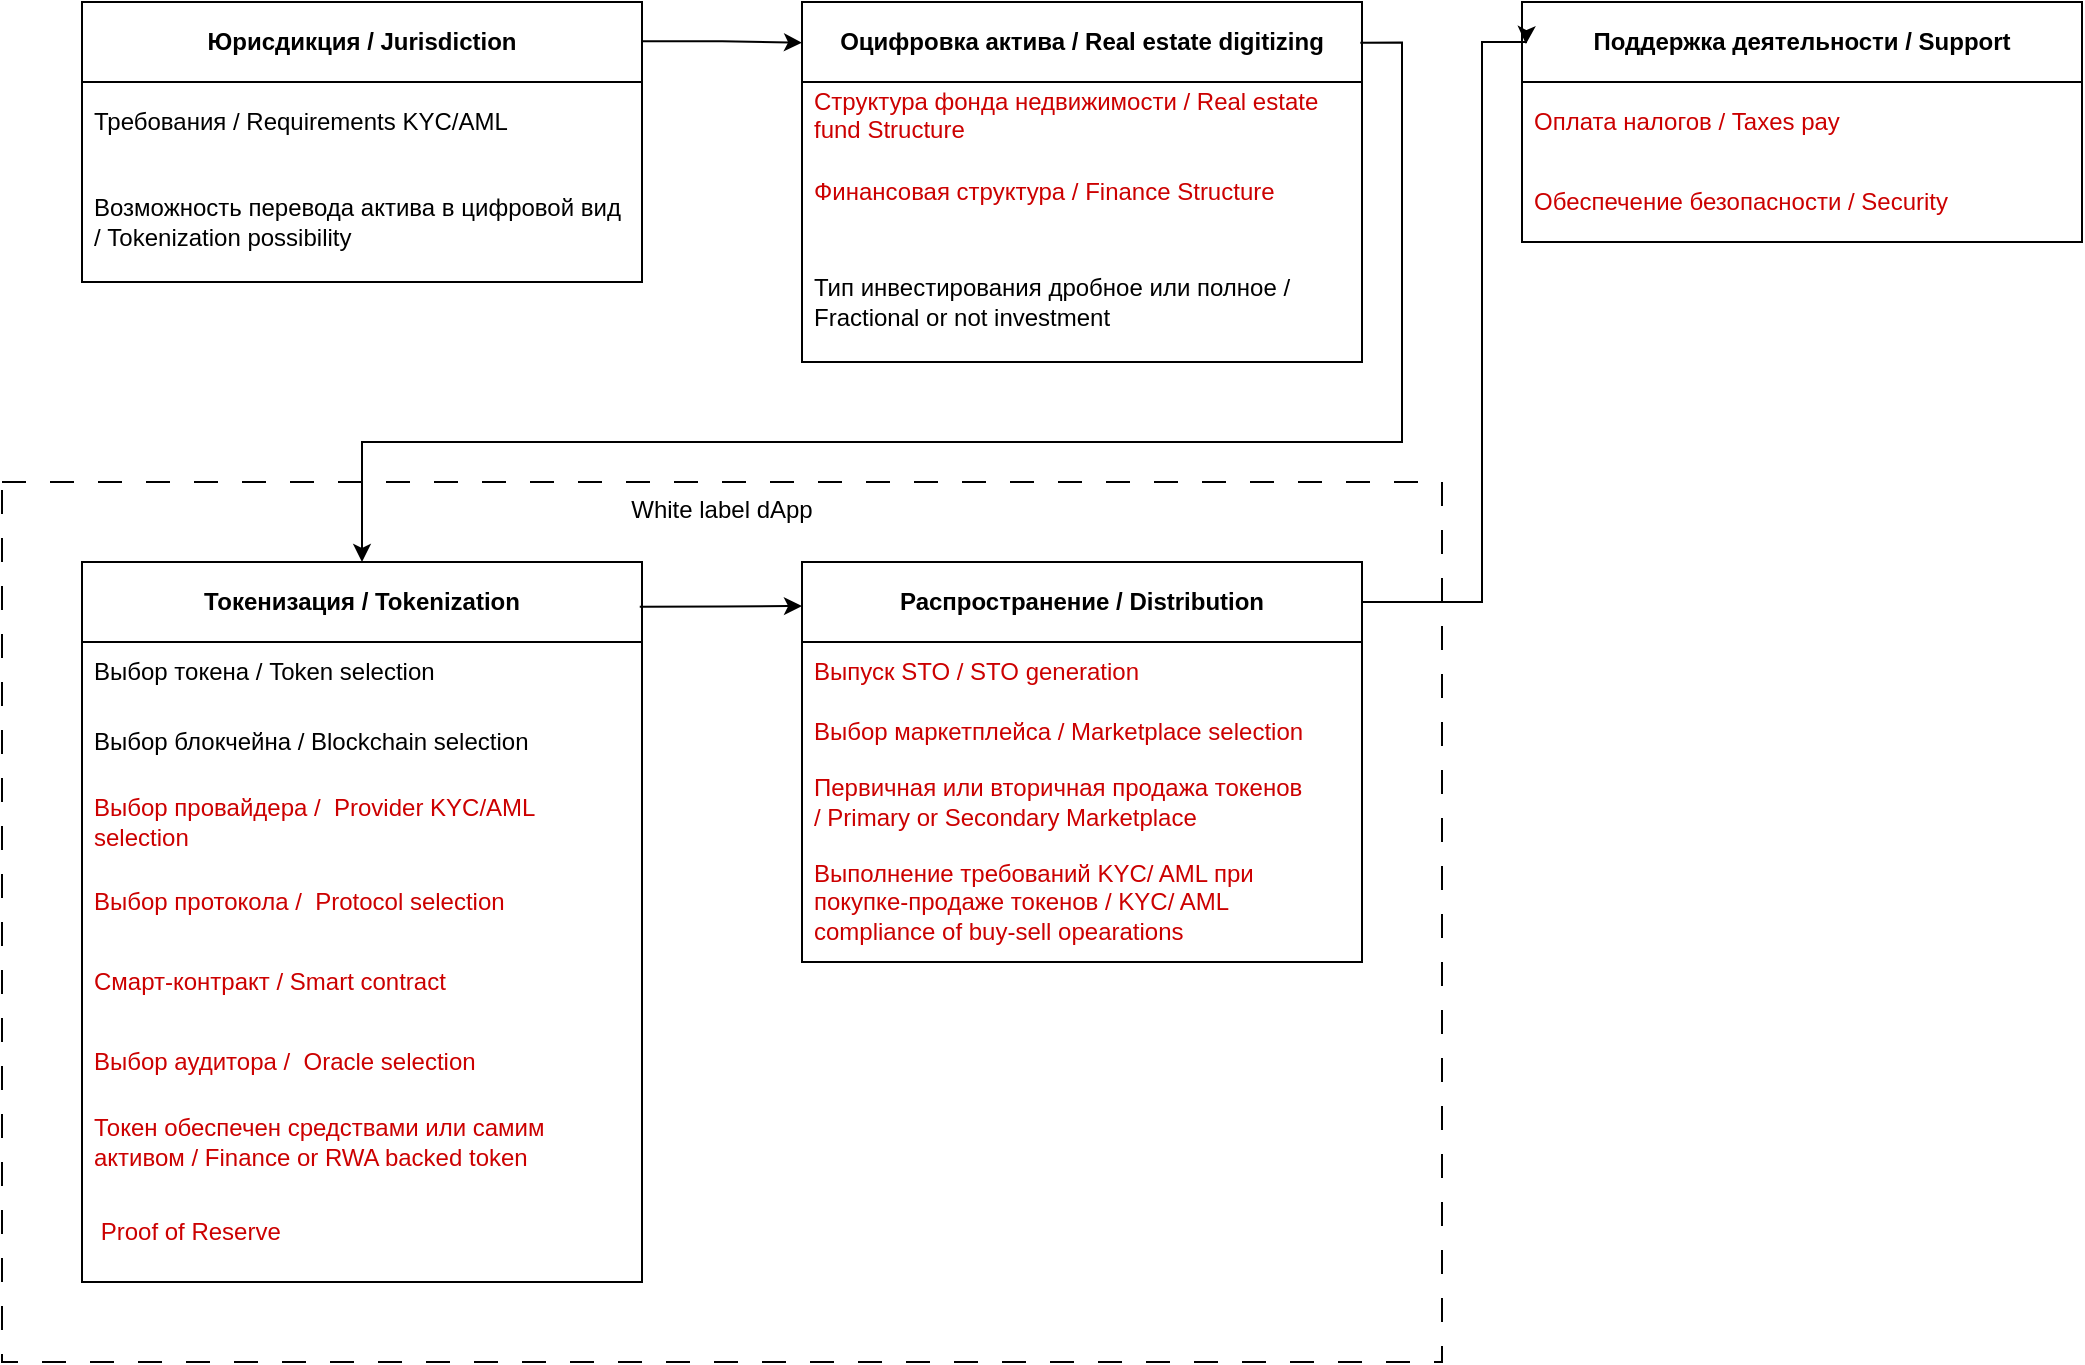 <mxfile version="22.1.7" type="github">
  <diagram name="Страница — 1" id="8aTEOe-QuroDj3xyR8eQ">
    <mxGraphModel dx="1733" dy="979" grid="1" gridSize="10" guides="1" tooltips="1" connect="1" arrows="1" fold="1" page="1" pageScale="1" pageWidth="1169" pageHeight="827" math="0" shadow="0">
      <root>
        <mxCell id="0" />
        <mxCell id="1" parent="0" />
        <mxCell id="AYj9zMjsYxJNHYWbNuNB-19" value="White label dApp" style="rounded=0;whiteSpace=wrap;html=1;gradientColor=none;fillColor=none;dashed=1;dashPattern=12 12;verticalAlign=top;" vertex="1" parent="1">
          <mxGeometry x="40" y="280" width="720" height="440" as="geometry" />
        </mxCell>
        <mxCell id="AYj9zMjsYxJNHYWbNuNB-7" value="&lt;b&gt;Распространение / Distribution&lt;/b&gt;" style="swimlane;fontStyle=0;childLayout=stackLayout;horizontal=1;startSize=40;horizontalStack=0;resizeParent=1;resizeParentMax=0;resizeLast=0;collapsible=1;marginBottom=0;whiteSpace=wrap;html=1;" vertex="1" parent="1">
          <mxGeometry x="440" y="320" width="280" height="200" as="geometry" />
        </mxCell>
        <mxCell id="AYj9zMjsYxJNHYWbNuNB-8" value="Выпуск STO / STO generation" style="text;strokeColor=none;fillColor=none;align=left;verticalAlign=middle;spacingLeft=4;spacingRight=4;overflow=hidden;points=[[0,0.5],[1,0.5]];portConstraint=eastwest;rotatable=0;whiteSpace=wrap;html=1;fontColor=#CC0000;" vertex="1" parent="AYj9zMjsYxJNHYWbNuNB-7">
          <mxGeometry y="40" width="280" height="30" as="geometry" />
        </mxCell>
        <mxCell id="AYj9zMjsYxJNHYWbNuNB-45" value="Выбор маркетплейса / Marketplace selection" style="text;strokeColor=none;fillColor=none;align=left;verticalAlign=middle;spacingLeft=4;spacingRight=4;overflow=hidden;points=[[0,0.5],[1,0.5]];portConstraint=eastwest;rotatable=0;whiteSpace=wrap;html=1;labelBackgroundColor=default;fontColor=#CC0000;" vertex="1" parent="AYj9zMjsYxJNHYWbNuNB-7">
          <mxGeometry y="70" width="280" height="30" as="geometry" />
        </mxCell>
        <mxCell id="AYj9zMjsYxJNHYWbNuNB-27" value="Первичная или вторичная продажа токенов /&amp;nbsp;Primary or Secondary Marketplace" style="text;strokeColor=none;fillColor=none;align=left;verticalAlign=middle;spacingLeft=4;spacingRight=4;overflow=hidden;points=[[0,0.5],[1,0.5]];portConstraint=eastwest;rotatable=0;whiteSpace=wrap;html=1;fontColor=#CC0000;" vertex="1" parent="AYj9zMjsYxJNHYWbNuNB-7">
          <mxGeometry y="100" width="280" height="40" as="geometry" />
        </mxCell>
        <mxCell id="AYj9zMjsYxJNHYWbNuNB-35" value="Выполнение требований KYC/ AML при покупке-продаже токенов / KYC/ AML compliance of buy-sell opearations" style="text;strokeColor=none;fillColor=none;align=left;verticalAlign=middle;spacingLeft=4;spacingRight=4;overflow=hidden;points=[[0,0.5],[1,0.5]];portConstraint=eastwest;rotatable=0;whiteSpace=wrap;html=1;fontColor=#CC0000;" vertex="1" parent="AYj9zMjsYxJNHYWbNuNB-7">
          <mxGeometry y="140" width="280" height="60" as="geometry" />
        </mxCell>
        <mxCell id="AYj9zMjsYxJNHYWbNuNB-13" value="&lt;b&gt;Токенизация / Tokenization&lt;/b&gt;" style="swimlane;fontStyle=0;childLayout=stackLayout;horizontal=1;startSize=40;horizontalStack=0;resizeParent=1;resizeParentMax=0;resizeLast=0;collapsible=1;marginBottom=0;whiteSpace=wrap;html=1;" vertex="1" parent="1">
          <mxGeometry x="80" y="320" width="280" height="360" as="geometry" />
        </mxCell>
        <mxCell id="AYj9zMjsYxJNHYWbNuNB-14" value="Выбор токена / Token selection" style="text;strokeColor=none;fillColor=none;align=left;verticalAlign=middle;spacingLeft=4;spacingRight=4;overflow=hidden;points=[[0,0.5],[1,0.5]];portConstraint=eastwest;rotatable=0;whiteSpace=wrap;html=1;" vertex="1" parent="AYj9zMjsYxJNHYWbNuNB-13">
          <mxGeometry y="40" width="280" height="30" as="geometry" />
        </mxCell>
        <mxCell id="AYj9zMjsYxJNHYWbNuNB-15" value="Выбор блокчейна / Blockchain selection" style="text;strokeColor=none;fillColor=none;align=left;verticalAlign=middle;spacingLeft=4;spacingRight=4;overflow=hidden;points=[[0,0.5],[1,0.5]];portConstraint=eastwest;rotatable=0;whiteSpace=wrap;html=1;" vertex="1" parent="AYj9zMjsYxJNHYWbNuNB-13">
          <mxGeometry y="70" width="280" height="40" as="geometry" />
        </mxCell>
        <mxCell id="AYj9zMjsYxJNHYWbNuNB-16" value="Выбор провайдера /&amp;nbsp; Provider KYC/AML selection" style="text;strokeColor=none;fillColor=none;align=left;verticalAlign=middle;spacingLeft=4;spacingRight=4;overflow=hidden;points=[[0,0.5],[1,0.5]];portConstraint=eastwest;rotatable=0;whiteSpace=wrap;html=1;fontColor=#CC0000;" vertex="1" parent="AYj9zMjsYxJNHYWbNuNB-13">
          <mxGeometry y="110" width="280" height="40" as="geometry" />
        </mxCell>
        <mxCell id="AYj9zMjsYxJNHYWbNuNB-34" value="Выбор протокола /&amp;nbsp; Protocol selection" style="text;strokeColor=none;fillColor=none;align=left;verticalAlign=middle;spacingLeft=4;spacingRight=4;overflow=hidden;points=[[0,0.5],[1,0.5]];portConstraint=eastwest;rotatable=0;whiteSpace=wrap;html=1;fontColor=#CC0000;" vertex="1" parent="AYj9zMjsYxJNHYWbNuNB-13">
          <mxGeometry y="150" width="280" height="40" as="geometry" />
        </mxCell>
        <mxCell id="AYj9zMjsYxJNHYWbNuNB-33" value="Смарт-контракт / Smart contract" style="text;strokeColor=none;fillColor=none;align=left;verticalAlign=middle;spacingLeft=4;spacingRight=4;overflow=hidden;points=[[0,0.5],[1,0.5]];portConstraint=eastwest;rotatable=0;whiteSpace=wrap;html=1;fontColor=#CC0000;" vertex="1" parent="AYj9zMjsYxJNHYWbNuNB-13">
          <mxGeometry y="190" width="280" height="40" as="geometry" />
        </mxCell>
        <mxCell id="AYj9zMjsYxJNHYWbNuNB-17" value="Выбор аудитора /&amp;nbsp; Oracle selection" style="text;strokeColor=none;fillColor=none;align=left;verticalAlign=middle;spacingLeft=4;spacingRight=4;overflow=hidden;points=[[0,0.5],[1,0.5]];portConstraint=eastwest;rotatable=0;whiteSpace=wrap;html=1;fontColor=#CC0000;" vertex="1" parent="AYj9zMjsYxJNHYWbNuNB-13">
          <mxGeometry y="230" width="280" height="40" as="geometry" />
        </mxCell>
        <mxCell id="AYj9zMjsYxJNHYWbNuNB-18" value="Токен обеспечен средствами или самим активом / Finance or RWA backed token" style="text;strokeColor=none;fillColor=none;align=left;verticalAlign=middle;spacingLeft=4;spacingRight=4;overflow=hidden;points=[[0,0.5],[1,0.5]];portConstraint=eastwest;rotatable=0;whiteSpace=wrap;html=1;fontColor=#CC0000;" vertex="1" parent="AYj9zMjsYxJNHYWbNuNB-13">
          <mxGeometry y="270" width="280" height="40" as="geometry" />
        </mxCell>
        <mxCell id="AYj9zMjsYxJNHYWbNuNB-20" value="&lt;font style=&quot;font-size: 12px;&quot;&gt;&amp;nbsp;&lt;span style=&quot;font-family: arial, sans-serif; background-color: rgb(255, 255, 255);&quot;&gt;Proof of Reserve&lt;/span&gt;&lt;/font&gt;" style="text;strokeColor=none;fillColor=none;align=left;verticalAlign=middle;spacingLeft=4;spacingRight=4;overflow=hidden;points=[[0,0.5],[1,0.5]];portConstraint=eastwest;rotatable=0;whiteSpace=wrap;html=1;fontColor=#CC0000;" vertex="1" parent="AYj9zMjsYxJNHYWbNuNB-13">
          <mxGeometry y="310" width="280" height="50" as="geometry" />
        </mxCell>
        <mxCell id="AYj9zMjsYxJNHYWbNuNB-22" value="&lt;b&gt;Оцифровка актива / Real estate digitizing&lt;/b&gt;" style="swimlane;fontStyle=0;childLayout=stackLayout;horizontal=1;startSize=40;horizontalStack=0;resizeParent=1;resizeParentMax=0;resizeLast=0;collapsible=1;marginBottom=0;whiteSpace=wrap;html=1;" vertex="1" parent="1">
          <mxGeometry x="440" y="40" width="280" height="180" as="geometry" />
        </mxCell>
        <mxCell id="AYj9zMjsYxJNHYWbNuNB-23" value="&lt;font color=&quot;#cc0000&quot;&gt;Структура фонда недвижимости /&amp;nbsp;Real estate fund Structure&lt;/font&gt;" style="text;strokeColor=none;fillColor=none;align=left;verticalAlign=middle;spacingLeft=4;spacingRight=4;overflow=hidden;points=[[0,0.5],[1,0.5]];portConstraint=eastwest;rotatable=0;whiteSpace=wrap;html=1;" vertex="1" parent="AYj9zMjsYxJNHYWbNuNB-22">
          <mxGeometry y="40" width="280" height="30" as="geometry" />
        </mxCell>
        <mxCell id="AYj9zMjsYxJNHYWbNuNB-24" value="&lt;font color=&quot;#cc0000&quot;&gt;Финансовая структура /&amp;nbsp;Finance Structure&lt;/font&gt;" style="text;strokeColor=none;fillColor=none;align=left;verticalAlign=middle;spacingLeft=4;spacingRight=4;overflow=hidden;points=[[0,0.5],[1,0.5]];portConstraint=eastwest;rotatable=0;whiteSpace=wrap;html=1;" vertex="1" parent="AYj9zMjsYxJNHYWbNuNB-22">
          <mxGeometry y="70" width="280" height="50" as="geometry" />
        </mxCell>
        <mxCell id="AYj9zMjsYxJNHYWbNuNB-25" value="Тип инвестирования дробное или полное / Fractional or not investment&amp;nbsp;" style="text;strokeColor=none;fillColor=none;align=left;verticalAlign=middle;spacingLeft=4;spacingRight=4;overflow=hidden;points=[[0,0.5],[1,0.5]];portConstraint=eastwest;rotatable=0;whiteSpace=wrap;html=1;" vertex="1" parent="AYj9zMjsYxJNHYWbNuNB-22">
          <mxGeometry y="120" width="280" height="60" as="geometry" />
        </mxCell>
        <mxCell id="AYj9zMjsYxJNHYWbNuNB-28" value="&lt;b&gt;Поддержка деятельности / Support&lt;/b&gt;" style="swimlane;fontStyle=0;childLayout=stackLayout;horizontal=1;startSize=40;horizontalStack=0;resizeParent=1;resizeParentMax=0;resizeLast=0;collapsible=1;marginBottom=0;whiteSpace=wrap;html=1;" vertex="1" parent="1">
          <mxGeometry x="800" y="40" width="280" height="120" as="geometry" />
        </mxCell>
        <mxCell id="AYj9zMjsYxJNHYWbNuNB-36" value="Оплата налогов / Taxes pay" style="text;strokeColor=none;fillColor=none;align=left;verticalAlign=middle;spacingLeft=4;spacingRight=4;overflow=hidden;points=[[0,0.5],[1,0.5]];portConstraint=eastwest;rotatable=0;whiteSpace=wrap;html=1;fontColor=#CC0000;" vertex="1" parent="AYj9zMjsYxJNHYWbNuNB-28">
          <mxGeometry y="40" width="280" height="40" as="geometry" />
        </mxCell>
        <mxCell id="AYj9zMjsYxJNHYWbNuNB-46" value="Обеспечение безопасности / Security" style="text;strokeColor=none;fillColor=none;align=left;verticalAlign=middle;spacingLeft=4;spacingRight=4;overflow=hidden;points=[[0,0.5],[1,0.5]];portConstraint=eastwest;rotatable=0;whiteSpace=wrap;html=1;fontColor=#CC0000;" vertex="1" parent="AYj9zMjsYxJNHYWbNuNB-28">
          <mxGeometry y="80" width="280" height="40" as="geometry" />
        </mxCell>
        <mxCell id="AYj9zMjsYxJNHYWbNuNB-37" value="&lt;b&gt;Юрисдикция / Jurisdiction&lt;/b&gt;" style="swimlane;fontStyle=0;childLayout=stackLayout;horizontal=1;startSize=40;horizontalStack=0;resizeParent=1;resizeParentMax=0;resizeLast=0;collapsible=1;marginBottom=0;whiteSpace=wrap;html=1;" vertex="1" parent="1">
          <mxGeometry x="80" y="40" width="280" height="140" as="geometry" />
        </mxCell>
        <mxCell id="AYj9zMjsYxJNHYWbNuNB-38" value="Требования / Requirements KYC/AML" style="text;strokeColor=none;fillColor=none;align=left;verticalAlign=middle;spacingLeft=4;spacingRight=4;overflow=hidden;points=[[0,0.5],[1,0.5]];portConstraint=eastwest;rotatable=0;whiteSpace=wrap;html=1;" vertex="1" parent="AYj9zMjsYxJNHYWbNuNB-37">
          <mxGeometry y="40" width="280" height="40" as="geometry" />
        </mxCell>
        <mxCell id="AYj9zMjsYxJNHYWbNuNB-39" value="Возможность перевода актива в цифровой вид / Tokenization possibility" style="text;strokeColor=none;fillColor=none;align=left;verticalAlign=middle;spacingLeft=4;spacingRight=4;overflow=hidden;points=[[0,0.5],[1,0.5]];portConstraint=eastwest;rotatable=0;whiteSpace=wrap;html=1;" vertex="1" parent="AYj9zMjsYxJNHYWbNuNB-37">
          <mxGeometry y="80" width="280" height="60" as="geometry" />
        </mxCell>
        <mxCell id="AYj9zMjsYxJNHYWbNuNB-41" style="edgeStyle=orthogonalEdgeStyle;rounded=0;orthogonalLoop=1;jettySize=auto;html=1;exitX=1;exitY=0.14;exitDx=0;exitDy=0;entryX=0;entryY=0.113;entryDx=0;entryDy=0;entryPerimeter=0;exitPerimeter=0;" edge="1" parent="1" source="AYj9zMjsYxJNHYWbNuNB-37" target="AYj9zMjsYxJNHYWbNuNB-22">
          <mxGeometry relative="1" as="geometry" />
        </mxCell>
        <mxCell id="AYj9zMjsYxJNHYWbNuNB-42" style="edgeStyle=orthogonalEdgeStyle;rounded=0;orthogonalLoop=1;jettySize=auto;html=1;entryX=0.5;entryY=0;entryDx=0;entryDy=0;exitX=0.997;exitY=0.113;exitDx=0;exitDy=0;exitPerimeter=0;" edge="1" parent="1" source="AYj9zMjsYxJNHYWbNuNB-22" target="AYj9zMjsYxJNHYWbNuNB-13">
          <mxGeometry relative="1" as="geometry">
            <mxPoint x="730" y="80" as="sourcePoint" />
            <Array as="points">
              <mxPoint x="740" y="60" />
              <mxPoint x="740" y="260" />
              <mxPoint x="220" y="260" />
            </Array>
          </mxGeometry>
        </mxCell>
        <mxCell id="AYj9zMjsYxJNHYWbNuNB-43" style="edgeStyle=orthogonalEdgeStyle;rounded=0;orthogonalLoop=1;jettySize=auto;html=1;exitX=0.996;exitY=0.062;exitDx=0;exitDy=0;exitPerimeter=0;" edge="1" parent="1" source="AYj9zMjsYxJNHYWbNuNB-13">
          <mxGeometry relative="1" as="geometry">
            <mxPoint x="440" y="342" as="targetPoint" />
          </mxGeometry>
        </mxCell>
        <mxCell id="AYj9zMjsYxJNHYWbNuNB-44" style="edgeStyle=orthogonalEdgeStyle;rounded=0;orthogonalLoop=1;jettySize=auto;html=1;entryX=0.007;entryY=0.175;entryDx=0;entryDy=0;entryPerimeter=0;" edge="1" parent="1" target="AYj9zMjsYxJNHYWbNuNB-28">
          <mxGeometry relative="1" as="geometry">
            <mxPoint x="720" y="340" as="sourcePoint" />
            <Array as="points">
              <mxPoint x="780" y="340" />
              <mxPoint x="780" y="60" />
              <mxPoint x="802" y="60" />
            </Array>
          </mxGeometry>
        </mxCell>
      </root>
    </mxGraphModel>
  </diagram>
</mxfile>
